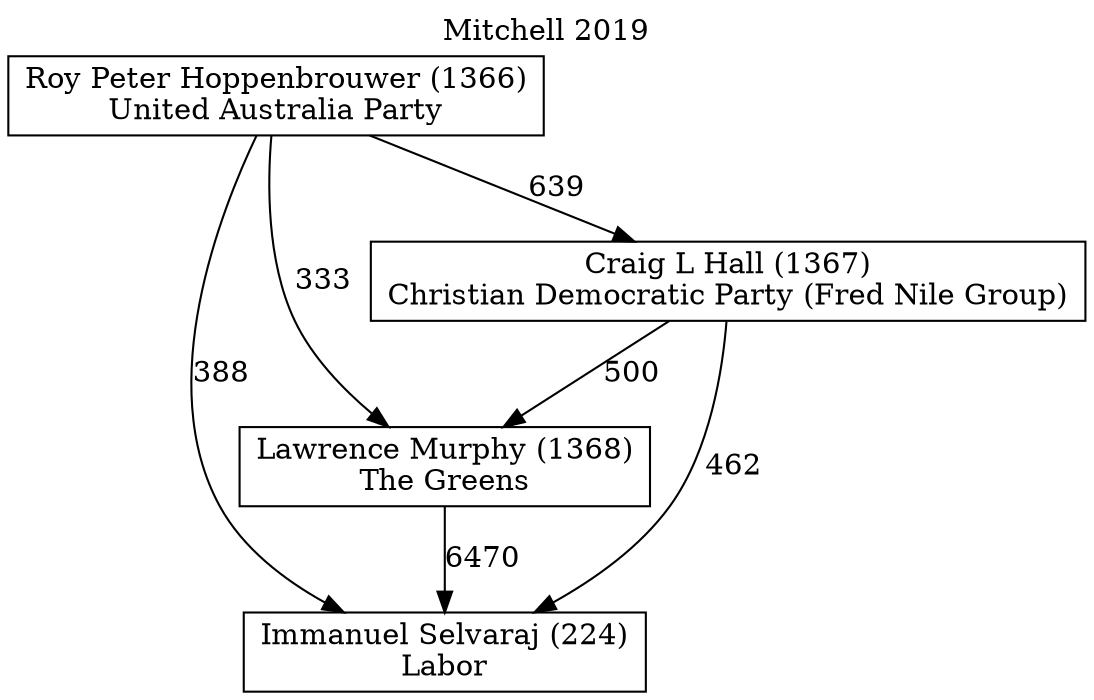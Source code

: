 // House preference flow
digraph "Immanuel Selvaraj (224)_Mitchell_2019" {
	graph [label="Mitchell 2019" labelloc=t mclimit=10]
	node [shape=box]
	"Immanuel Selvaraj (224)" [label="Immanuel Selvaraj (224)
Labor"]
	"Lawrence Murphy (1368)" [label="Lawrence Murphy (1368)
The Greens"]
	"Craig L Hall (1367)" [label="Craig L Hall (1367)
Christian Democratic Party (Fred Nile Group)"]
	"Roy Peter Hoppenbrouwer (1366)" [label="Roy Peter Hoppenbrouwer (1366)
United Australia Party"]
	"Lawrence Murphy (1368)" -> "Immanuel Selvaraj (224)" [label=6470]
	"Craig L Hall (1367)" -> "Lawrence Murphy (1368)" [label=500]
	"Roy Peter Hoppenbrouwer (1366)" -> "Craig L Hall (1367)" [label=639]
	"Craig L Hall (1367)" -> "Immanuel Selvaraj (224)" [label=462]
	"Roy Peter Hoppenbrouwer (1366)" -> "Immanuel Selvaraj (224)" [label=388]
	"Roy Peter Hoppenbrouwer (1366)" -> "Lawrence Murphy (1368)" [label=333]
}
